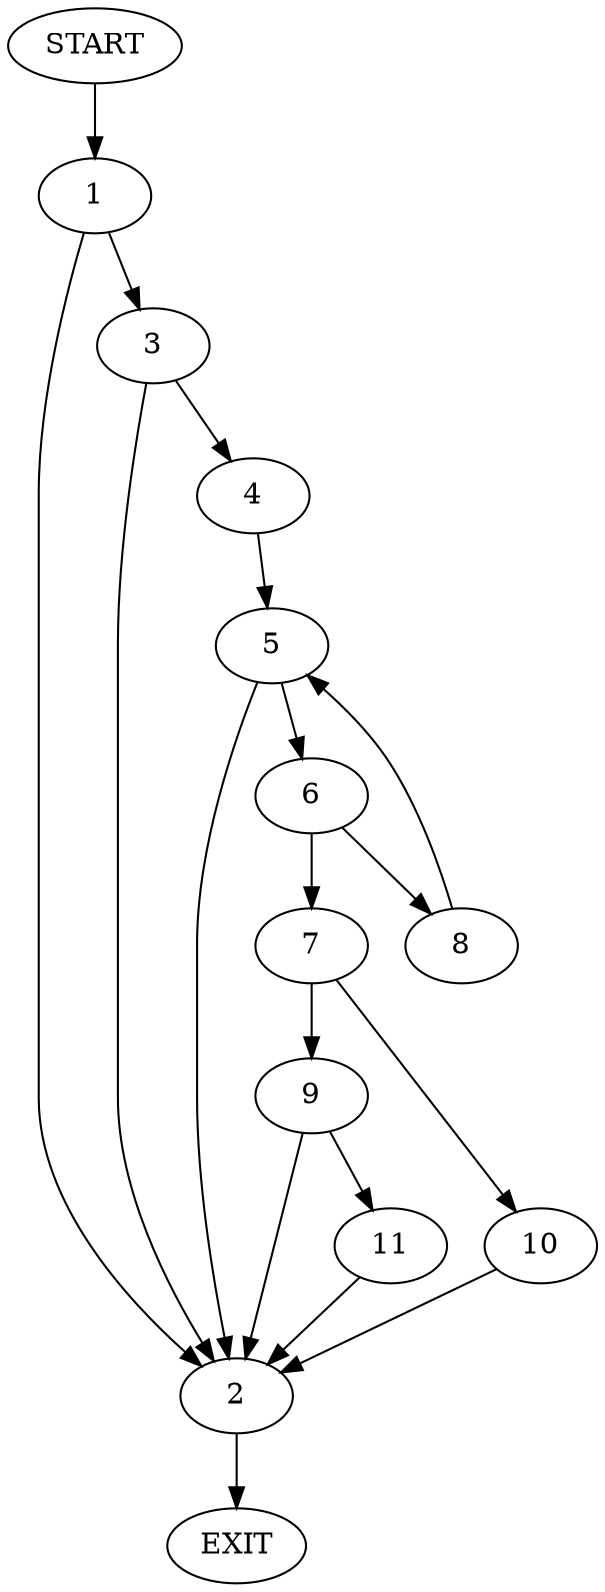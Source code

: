 digraph {
0 [label="START"]
12 [label="EXIT"]
0 -> 1
1 -> 2
1 -> 3
3 -> 4
3 -> 2
2 -> 12
4 -> 5
5 -> 2
5 -> 6
6 -> 7
6 -> 8
7 -> 9
7 -> 10
8 -> 5
9 -> 2
9 -> 11
10 -> 2
11 -> 2
}

